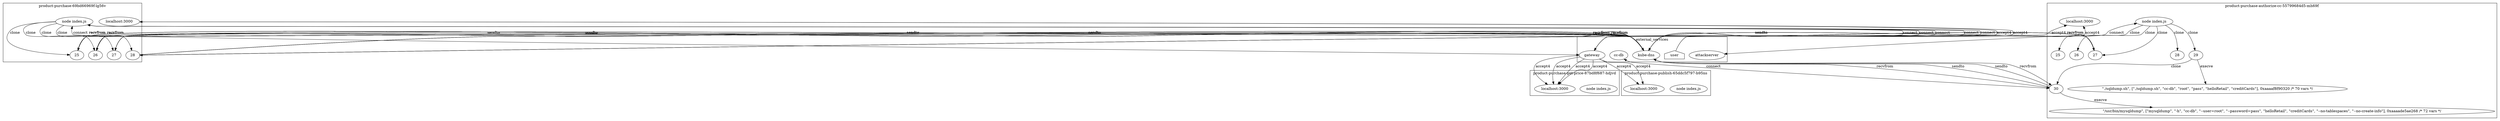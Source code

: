 digraph G {
	subgraph "cluster_ product-purchase-69bd66969f-lg56v " {
		label=" product-purchase-69bd66969f-lg56v "
		82244 [label="node index.js"]
		"product-purchase_localhost_3000" [label="localhost:3000"]
		"product-purchase_localhost_3000" [label="localhost:3000"]
		82244 -> 86894 [label=clone]
		82244 -> 86899 [label=clone]
		82244 -> 86914 [label=clone]
		82244 -> 86908 [label=clone]
		86894 [label=25]
		86899 [label=26]
		86914 [label=27]
		86908 [label=28]
	}
	subgraph "cluster_ product-purchase-get-price-87bd8f687-hdjvd " {
		label=" product-purchase-get-price-87bd8f687-hdjvd "
		83139 [label="node index.js"]
		"product-purchase-get-price_localhost_3000" [label="localhost:3000"]
		"product-purchase-get-price_localhost_3000" [label="localhost:3000"]
		"product-purchase-get-price_localhost_3000" [label="localhost:3000"]
		"product-purchase-get-price_localhost_3000" [label="localhost:3000"]
	}
	subgraph "cluster_ product-purchase-publish-65ddc5f797-b95ns " {
		label=" product-purchase-publish-65ddc5f797-b95ns "
		84366 [label="node index.js"]
		"product-purchase-publish_localhost_3000" [label="localhost:3000"]
		"product-purchase-publish_localhost_3000" [label="localhost:3000"]
	}
	subgraph "cluster_ product-purchase-authorize-cc-55799684d5-mh69f " {
		label=" product-purchase-authorize-cc-55799684d5-mh69f "
		85807 [label="node index.js"]
		"product-purchase-authorize-cc_localhost_3000" [label="localhost:3000"]
		"product-purchase-authorize-cc_localhost_3000" [label="localhost:3000"]
		85807 -> 87816 [label=clone]
		85807 -> 87811 [label=clone]
		85807 -> 87808 [label=clone]
		85807 -> 87824 [label=clone]
		85807 -> 87945 [label=clone]
		87816 [label=25]
		87811 [label=26]
		87808 [label=27]
		87824 [label=28]
		87945 [label=29]
		" product-purchase-authorize-cc-55799684d5-mh69f _./sqldump.sh cc-db root pass helloRetail creditCards" [label="\"./sqldump.sh\", [\"./sqldump.sh\", \"cc-db\", \"root\", \"pass\", \"helloRetail\", \"creditCards\"], 0xaaaaf8f90320 /* 70 vars */"]
		87945 -> " product-purchase-authorize-cc-55799684d5-mh69f _./sqldump.sh cc-db root pass helloRetail creditCards" [label=execve]
		87945 -> 87977 [label=clone]
		87977 [label=30]
		" product-purchase-authorize-cc-55799684d5-mh69f _mysqldump -h cc-db --user=root --password=pass helloRetail creditCards --no-tablespaces --no-create-info" [label="\"/usr/bin/mysqldump\", [\"mysqldump\", \"-h\", \"cc-db\", \"--user=root\", \"--password=pass\", \"helloRetail\", \"creditCards\", \"--no-tablespaces\", \"--no-create-info\"], 0xaaaade5ae268 /* 72 vars */"]
		87977 -> " product-purchase-authorize-cc-55799684d5-mh69f _mysqldump -h cc-db --user=root --password=pass helloRetail creditCards --no-tablespaces --no-create-info" [label=execve]
	}
	subgraph cluster_services {
		label=external_services
		user [shape=house]
		user -> "product-purchase_localhost_3000" [label=accept4]
		user -> "product-purchase_localhost_3000" [label=accept4]
		"10.107.89.58_8080" [label=gateway]
		82244 -> "10.107.89.58_8080" [label=connect dir=both]
		"10.107.89.58_8080" [label=gateway]
		82244 -> "10.107.89.58_8080" [label=connect dir=both]
		"10.107.89.58_8080" [label=gateway]
		82244 -> "10.107.89.58_8080" [label=connect dir=both]
		"10.107.89.58_8080" [label=gateway]
		82244 -> "10.107.89.58_8080" [label=connect dir=both]
		"10.107.89.58_8080" [label=gateway]
		82244 -> "10.107.89.58_8080" [label=connect dir=both]
		"10.107.89.58_8080" [label=gateway]
		82244 -> "10.107.89.58_8080" [label=connect dir=both]
		"10.96.0.10_53" [label="kube-dns"]
		86894 -> "10.96.0.10_53" [label=sendto]
		"10.96.0.10_53" [label="kube-dns"]
		86894 -> "10.96.0.10_53" [label=sendto]
		"10.96.0.10_53" [label="kube-dns"]
		"10.96.0.10_53" -> 86894 [label=recvfrom]
		"10.96.0.10_53" [label="kube-dns"]
		"10.96.0.10_53" -> 86894 [label=recvfrom]
		"10.96.0.10_53" [label="kube-dns"]
		86894 -> "10.96.0.10_53" [label=sendto]
		"10.96.0.10_53" [label="kube-dns"]
		86894 -> "10.96.0.10_53" [label=sendto]
		"10.96.0.10_53" [label="kube-dns"]
		"10.96.0.10_53" -> 86894 [label=recvfrom]
		"10.96.0.10_53" [label="kube-dns"]
		"10.96.0.10_53" -> 86894 [label=recvfrom]
		"10.96.0.10_53" [label="kube-dns"]
		86894 -> "10.96.0.10_53" [label=sendto]
		"10.96.0.10_53" [label="kube-dns"]
		86894 -> "10.96.0.10_53" [label=sendto]
		"10.96.0.10_53" [label="kube-dns"]
		"10.96.0.10_53" -> 86894 [label=recvfrom]
		"10.96.0.10_53" [label="kube-dns"]
		"10.96.0.10_53" -> 86894 [label=recvfrom]
		"10.96.0.10_53" [label="kube-dns"]
		86894 -> "10.96.0.10_53" [label=sendto]
		"10.96.0.10_53" [label="kube-dns"]
		86894 -> "10.96.0.10_53" [label=sendto]
		"10.96.0.10_53" [label="kube-dns"]
		"10.96.0.10_53" -> 86894 [label=recvfrom]
		"10.96.0.10_53" [label="kube-dns"]
		"10.96.0.10_53" -> 86894 [label=recvfrom]
		"10.96.0.10_53" [label="kube-dns"]
		86894 -> "10.96.0.10_53" [label=sendto]
		"10.96.0.10_53" [label="kube-dns"]
		86894 -> "10.96.0.10_53" [label=sendto]
		"10.96.0.10_53" [label="kube-dns"]
		"10.96.0.10_53" -> 86894 [label=recvfrom]
		"10.96.0.10_53" [label="kube-dns"]
		"10.96.0.10_53" -> 86894 [label=recvfrom]
		"10.96.0.10_53" [label="kube-dns"]
		86894 -> "10.96.0.10_53" [label=sendto]
		"10.96.0.10_53" [label="kube-dns"]
		86894 -> "10.96.0.10_53" [label=sendto]
		"10.96.0.10_53" [label="kube-dns"]
		"10.96.0.10_53" -> 86894 [label=recvfrom]
		"10.96.0.10_53" [label="kube-dns"]
		"10.96.0.10_53" -> 86894 [label=recvfrom]
		"10.96.0.10_53" [label="kube-dns"]
		86894 -> "10.96.0.10_53" [label=sendto]
		"10.96.0.10_53" [label="kube-dns"]
		86894 -> "10.96.0.10_53" [label=sendto]
		"10.96.0.10_53" [label="kube-dns"]
		"10.96.0.10_53" -> 86894 [label=recvfrom]
		"10.96.0.10_53" [label="kube-dns"]
		"10.96.0.10_53" -> 86894 [label=recvfrom]
		"10.96.0.10_53" [label="kube-dns"]
		86894 -> "10.96.0.10_53" [label=sendto]
		"10.96.0.10_53" [label="kube-dns"]
		86894 -> "10.96.0.10_53" [label=sendto]
		"10.96.0.10_53" [label="kube-dns"]
		"10.96.0.10_53" -> 86894 [label=recvfrom]
		"10.96.0.10_53" [label="kube-dns"]
		"10.96.0.10_53" -> 86894 [label=recvfrom]
		"10.96.0.10_53" [label="kube-dns"]
		86899 -> "10.96.0.10_53" [label=sendto]
		"10.96.0.10_53" [label="kube-dns"]
		86899 -> "10.96.0.10_53" [label=sendto]
		"10.96.0.10_53" [label="kube-dns"]
		"10.96.0.10_53" -> 86899 [label=recvfrom]
		"10.96.0.10_53" [label="kube-dns"]
		"10.96.0.10_53" -> 86899 [label=recvfrom]
		"10.96.0.10_53" [label="kube-dns"]
		86899 -> "10.96.0.10_53" [label=sendto]
		"10.96.0.10_53" [label="kube-dns"]
		86899 -> "10.96.0.10_53" [label=sendto]
		"10.96.0.10_53" [label="kube-dns"]
		"10.96.0.10_53" -> 86899 [label=recvfrom]
		"10.96.0.10_53" [label="kube-dns"]
		"10.96.0.10_53" -> 86899 [label=recvfrom]
		"10.96.0.10_53" [label="kube-dns"]
		86899 -> "10.96.0.10_53" [label=sendto]
		"10.96.0.10_53" [label="kube-dns"]
		86899 -> "10.96.0.10_53" [label=sendto]
		"10.96.0.10_53" [label="kube-dns"]
		"10.96.0.10_53" -> 86899 [label=recvfrom]
		"10.96.0.10_53" [label="kube-dns"]
		"10.96.0.10_53" -> 86899 [label=recvfrom]
		"10.96.0.10_53" [label="kube-dns"]
		86899 -> "10.96.0.10_53" [label=sendto]
		"10.96.0.10_53" [label="kube-dns"]
		86899 -> "10.96.0.10_53" [label=sendto]
		"10.96.0.10_53" [label="kube-dns"]
		"10.96.0.10_53" -> 86899 [label=recvfrom]
		"10.96.0.10_53" [label="kube-dns"]
		"10.96.0.10_53" -> 86899 [label=recvfrom]
		"10.96.0.10_53" [label="kube-dns"]
		86899 -> "10.96.0.10_53" [label=sendto]
		"10.96.0.10_53" [label="kube-dns"]
		86899 -> "10.96.0.10_53" [label=sendto]
		"10.96.0.10_53" [label="kube-dns"]
		"10.96.0.10_53" -> 86899 [label=recvfrom]
		"10.96.0.10_53" [label="kube-dns"]
		"10.96.0.10_53" -> 86899 [label=recvfrom]
		"10.96.0.10_53" [label="kube-dns"]
		86899 -> "10.96.0.10_53" [label=sendto]
		"10.96.0.10_53" [label="kube-dns"]
		86899 -> "10.96.0.10_53" [label=sendto]
		"10.96.0.10_53" [label="kube-dns"]
		"10.96.0.10_53" -> 86899 [label=recvfrom]
		"10.96.0.10_53" [label="kube-dns"]
		"10.96.0.10_53" -> 86899 [label=recvfrom]
		"10.96.0.10_53" [label="kube-dns"]
		86899 -> "10.96.0.10_53" [label=sendto]
		"10.96.0.10_53" [label="kube-dns"]
		86899 -> "10.96.0.10_53" [label=sendto]
		"10.96.0.10_53" [label="kube-dns"]
		"10.96.0.10_53" -> 86899 [label=recvfrom]
		"10.96.0.10_53" [label="kube-dns"]
		"10.96.0.10_53" -> 86899 [label=recvfrom]
		"10.96.0.10_53" [label="kube-dns"]
		86899 -> "10.96.0.10_53" [label=sendto]
		"10.96.0.10_53" [label="kube-dns"]
		86899 -> "10.96.0.10_53" [label=sendto]
		"10.96.0.10_53" [label="kube-dns"]
		"10.96.0.10_53" -> 86899 [label=recvfrom]
		"10.96.0.10_53" [label="kube-dns"]
		"10.96.0.10_53" -> 86899 [label=recvfrom]
		"10.96.0.10_53" [label="kube-dns"]
		86914 -> "10.96.0.10_53" [label=sendto]
		"10.96.0.10_53" [label="kube-dns"]
		86914 -> "10.96.0.10_53" [label=sendto]
		"10.96.0.10_53" [label="kube-dns"]
		"10.96.0.10_53" -> 86914 [label=recvfrom]
		"10.96.0.10_53" [label="kube-dns"]
		"10.96.0.10_53" -> 86914 [label=recvfrom]
		"10.96.0.10_53" [label="kube-dns"]
		86914 -> "10.96.0.10_53" [label=sendto]
		"10.96.0.10_53" [label="kube-dns"]
		86914 -> "10.96.0.10_53" [label=sendto]
		"10.96.0.10_53" [label="kube-dns"]
		"10.96.0.10_53" -> 86914 [label=recvfrom]
		"10.96.0.10_53" [label="kube-dns"]
		"10.96.0.10_53" -> 86914 [label=recvfrom]
		"10.96.0.10_53" [label="kube-dns"]
		86914 -> "10.96.0.10_53" [label=sendto]
		"10.96.0.10_53" [label="kube-dns"]
		86914 -> "10.96.0.10_53" [label=sendto]
		"10.96.0.10_53" [label="kube-dns"]
		"10.96.0.10_53" -> 86914 [label=recvfrom]
		"10.96.0.10_53" [label="kube-dns"]
		"10.96.0.10_53" -> 86914 [label=recvfrom]
		"10.96.0.10_53" [label="kube-dns"]
		86914 -> "10.96.0.10_53" [label=sendto]
		"10.96.0.10_53" [label="kube-dns"]
		86914 -> "10.96.0.10_53" [label=sendto]
		"10.96.0.10_53" [label="kube-dns"]
		"10.96.0.10_53" -> 86914 [label=recvfrom]
		"10.96.0.10_53" [label="kube-dns"]
		"10.96.0.10_53" -> 86914 [label=recvfrom]
		"10.96.0.10_53" [label="kube-dns"]
		86908 -> "10.96.0.10_53" [label=sendto]
		"10.96.0.10_53" [label="kube-dns"]
		86908 -> "10.96.0.10_53" [label=sendto]
		"10.96.0.10_53" [label="kube-dns"]
		"10.96.0.10_53" -> 86908 [label=recvfrom]
		"10.96.0.10_53" [label="kube-dns"]
		"10.96.0.10_53" -> 86908 [label=recvfrom]
		"10.96.0.10_53" [label="kube-dns"]
		86908 -> "10.96.0.10_53" [label=sendto]
		"10.96.0.10_53" [label="kube-dns"]
		86908 -> "10.96.0.10_53" [label=sendto]
		"10.96.0.10_53" [label="kube-dns"]
		"10.96.0.10_53" -> 86908 [label=recvfrom]
		"10.96.0.10_53" [label="kube-dns"]
		"10.96.0.10_53" -> 86908 [label=recvfrom]
		"10.96.0.10_53" [label="kube-dns"]
		86908 -> "10.96.0.10_53" [label=sendto]
		"10.96.0.10_53" [label="kube-dns"]
		86908 -> "10.96.0.10_53" [label=sendto]
		"10.96.0.10_53" [label="kube-dns"]
		"10.96.0.10_53" -> 86908 [label=recvfrom]
		"10.96.0.10_53" [label="kube-dns"]
		"10.96.0.10_53" -> 86908 [label=recvfrom]
		"10.96.0.10_53" [label="kube-dns"]
		86908 -> "10.96.0.10_53" [label=sendto]
		"10.96.0.10_53" [label="kube-dns"]
		86908 -> "10.96.0.10_53" [label=sendto]
		"10.96.0.10_53" [label="kube-dns"]
		"10.96.0.10_53" -> 86908 [label=recvfrom]
		"10.96.0.10_53" [label="kube-dns"]
		"10.96.0.10_53" -> 86908 [label=recvfrom]
		"10.107.89.58_8080" -> "product-purchase-get-price_localhost_3000" [label=accept4]
		"10.107.89.58_8080" -> "product-purchase-get-price_localhost_3000" [label=accept4]
		"10.107.89.58_8080" -> "product-purchase-get-price_localhost_3000" [label=accept4]
		"10.107.89.58_8080" -> "product-purchase-get-price_localhost_3000" [label=accept4]
		"10.107.89.58_8080" -> "product-purchase-publish_localhost_3000" [label=accept4]
		"10.107.89.58_8080" -> "product-purchase-publish_localhost_3000" [label=accept4]
		"10.107.89.58_8080" -> "product-purchase-authorize-cc_localhost_3000" [label=accept4]
		"10.107.89.58_8080" -> "product-purchase-authorize-cc_localhost_3000" [label=accept4]
		"10.102.226.160_8889" [label=attackserver]
		85807 -> "10.102.226.160_8889" [label=connect dir=both]
		"10.96.0.10_53" [label="kube-dns"]
		87808 -> "10.96.0.10_53" [label=sendto]
		"10.96.0.10_53" [label="kube-dns"]
		87808 -> "10.96.0.10_53" [label=sendto]
		"10.96.0.10_53" [label="kube-dns"]
		"10.96.0.10_53" -> 87808 [label=recvfrom]
		"10.96.0.10_53" [label="kube-dns"]
		"10.96.0.10_53" -> 87808 [label=recvfrom]
		"10.96.0.10_53" [label="kube-dns"]
		87808 -> "10.96.0.10_53" [label=sendto]
		"10.96.0.10_53" [label="kube-dns"]
		87808 -> "10.96.0.10_53" [label=sendto]
		"10.96.0.10_53" [label="kube-dns"]
		"10.96.0.10_53" -> 87808 [label=recvfrom]
		"10.96.0.10_53" [label="kube-dns"]
		"10.96.0.10_53" -> 87808 [label=recvfrom]
		"10.96.0.10_53" [label="kube-dns"]
		87808 -> "10.96.0.10_53" [label=sendto]
		"10.96.0.10_53" [label="kube-dns"]
		87808 -> "10.96.0.10_53" [label=sendto]
		"10.96.0.10_53" [label="kube-dns"]
		"10.96.0.10_53" -> 87808 [label=recvfrom]
		"10.96.0.10_53" [label="kube-dns"]
		"10.96.0.10_53" -> 87808 [label=recvfrom]
		"10.96.0.10_53" [label="kube-dns"]
		87808 -> "10.96.0.10_53" [label=sendto]
		"10.96.0.10_53" [label="kube-dns"]
		87808 -> "10.96.0.10_53" [label=sendto]
		"10.96.0.10_53" [label="kube-dns"]
		"10.96.0.10_53" -> 87808 [label=recvfrom]
		"10.96.0.10_53" [label="kube-dns"]
		"10.96.0.10_53" -> 87808 [label=recvfrom]
		"10.96.0.10_53" [label="kube-dns"]
		87977 -> "10.96.0.10_53" [label=sendto]
		"10.96.0.10_53" [label="kube-dns"]
		87977 -> "10.96.0.10_53" [label=sendto]
		"10.96.0.10_53" [label="kube-dns"]
		"10.96.0.10_53" -> 87977 [label=recvfrom]
		"10.96.0.10_53" [label="kube-dns"]
		"10.96.0.10_53" -> 87977 [label=recvfrom]
		"10.97.98.121_3306" [label="cc-db"]
		87977 -> "10.97.98.121_3306" [label=connect dir=both]
	}
}
